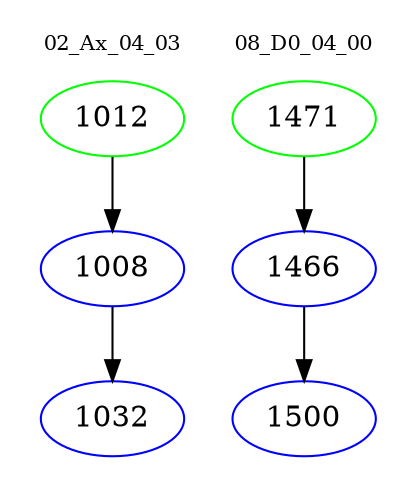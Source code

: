 digraph{
subgraph cluster_0 {
color = white
label = "02_Ax_04_03";
fontsize=10;
T0_1012 [label="1012", color="green"]
T0_1012 -> T0_1008 [color="black"]
T0_1008 [label="1008", color="blue"]
T0_1008 -> T0_1032 [color="black"]
T0_1032 [label="1032", color="blue"]
}
subgraph cluster_1 {
color = white
label = "08_D0_04_00";
fontsize=10;
T1_1471 [label="1471", color="green"]
T1_1471 -> T1_1466 [color="black"]
T1_1466 [label="1466", color="blue"]
T1_1466 -> T1_1500 [color="black"]
T1_1500 [label="1500", color="blue"]
}
}
